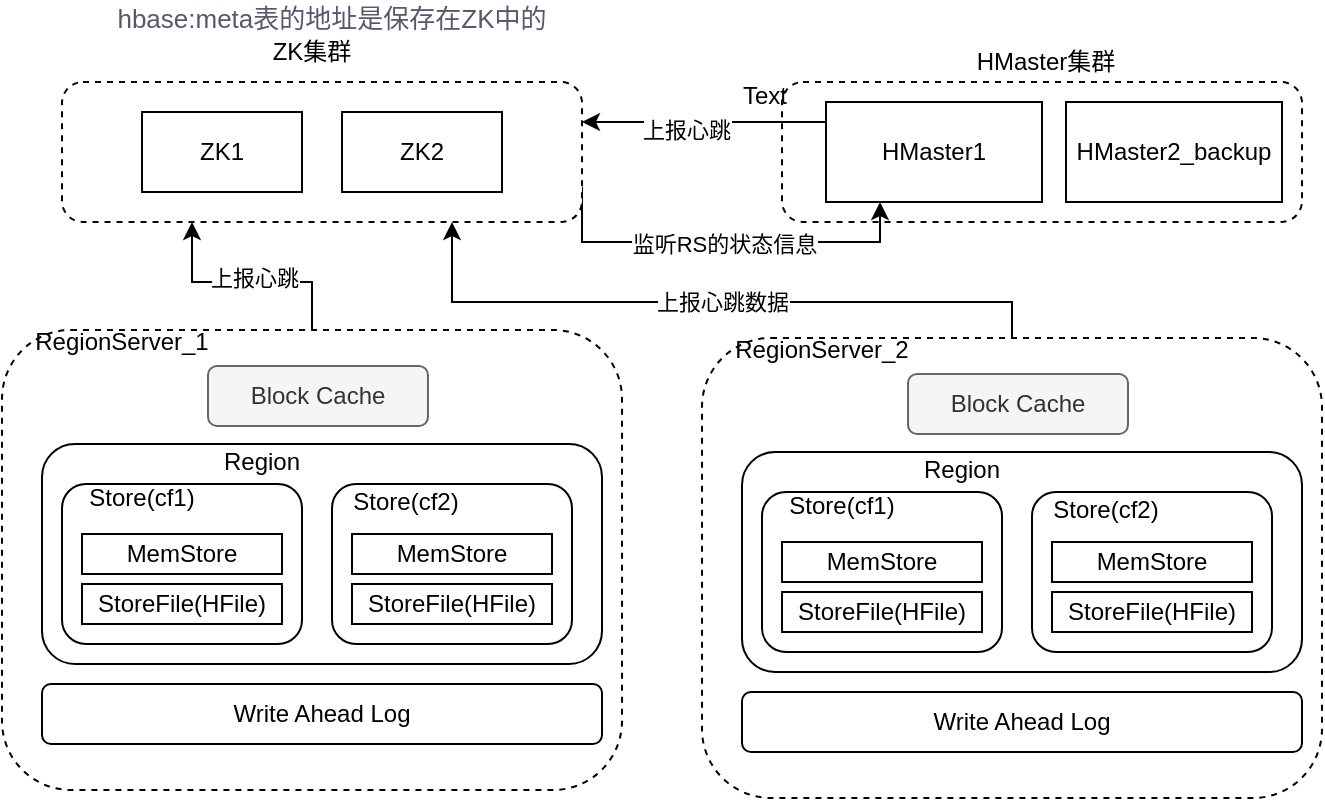 <mxfile version="13.1.1" type="github">
  <diagram id="aulxN4eOuPWsLyGqAV_t" name="Page-1">
    <mxGraphModel dx="946" dy="541" grid="1" gridSize="10" guides="1" tooltips="1" connect="1" arrows="1" fold="1" page="1" pageScale="1" pageWidth="827" pageHeight="1169" math="0" shadow="0">
      <root>
        <mxCell id="0" />
        <mxCell id="1" parent="0" />
        <mxCell id="D-ygo-tocBprTAZBaIi5-5" value="" style="rounded=1;whiteSpace=wrap;html=1;dashed=1;" parent="1" vertex="1">
          <mxGeometry x="470" y="200" width="260" height="70" as="geometry" />
        </mxCell>
        <mxCell id="D-ygo-tocBprTAZBaIi5-77" style="edgeStyle=orthogonalEdgeStyle;rounded=0;orthogonalLoop=1;jettySize=auto;html=1;exitX=1;exitY=0.75;exitDx=0;exitDy=0;entryX=0.25;entryY=1;entryDx=0;entryDy=0;" parent="1" source="D-ygo-tocBprTAZBaIi5-1" target="D-ygo-tocBprTAZBaIi5-3" edge="1">
          <mxGeometry relative="1" as="geometry">
            <Array as="points">
              <mxPoint x="370" y="280" />
              <mxPoint x="519" y="280" />
            </Array>
          </mxGeometry>
        </mxCell>
        <mxCell id="D-ygo-tocBprTAZBaIi5-79" value="监听RS的状态信息" style="edgeLabel;html=1;align=center;verticalAlign=middle;resizable=0;points=[];" parent="D-ygo-tocBprTAZBaIi5-77" vertex="1" connectable="0">
          <mxGeometry x="0.66" relative="1" as="geometry">
            <mxPoint x="-64.5" y="1" as="offset" />
          </mxGeometry>
        </mxCell>
        <mxCell id="D-ygo-tocBprTAZBaIi5-1" value="" style="rounded=1;whiteSpace=wrap;html=1;dashed=1;" parent="1" vertex="1">
          <mxGeometry x="110" y="200" width="260" height="70" as="geometry" />
        </mxCell>
        <mxCell id="r38YEO-rOw_JLl0IIFgY-1" value="ZK1" style="rounded=0;whiteSpace=wrap;html=1;" parent="1" vertex="1">
          <mxGeometry x="150" y="215" width="80" height="40" as="geometry" />
        </mxCell>
        <mxCell id="r38YEO-rOw_JLl0IIFgY-2" value="ZK2" style="rounded=0;whiteSpace=wrap;html=1;" parent="1" vertex="1">
          <mxGeometry x="250" y="215" width="80" height="40" as="geometry" />
        </mxCell>
        <mxCell id="D-ygo-tocBprTAZBaIi5-2" value="ZK集群" style="text;html=1;strokeColor=none;fillColor=none;align=center;verticalAlign=middle;whiteSpace=wrap;rounded=0;dashed=1;" parent="1" vertex="1">
          <mxGeometry x="200" y="175" width="70" height="20" as="geometry" />
        </mxCell>
        <mxCell id="D-ygo-tocBprTAZBaIi5-7" style="edgeStyle=orthogonalEdgeStyle;rounded=0;orthogonalLoop=1;jettySize=auto;html=1;exitX=0;exitY=0.5;exitDx=0;exitDy=0;" parent="1" source="D-ygo-tocBprTAZBaIi5-3" edge="1">
          <mxGeometry relative="1" as="geometry">
            <mxPoint x="370" y="220" as="targetPoint" />
            <Array as="points">
              <mxPoint x="492" y="220" />
              <mxPoint x="370" y="220" />
            </Array>
          </mxGeometry>
        </mxCell>
        <mxCell id="D-ygo-tocBprTAZBaIi5-74" value="上报心跳" style="edgeLabel;html=1;align=center;verticalAlign=middle;resizable=0;points=[];" parent="D-ygo-tocBprTAZBaIi5-7" vertex="1" connectable="0">
          <mxGeometry x="0.246" y="4" relative="1" as="geometry">
            <mxPoint as="offset" />
          </mxGeometry>
        </mxCell>
        <mxCell id="D-ygo-tocBprTAZBaIi5-3" value="HMaster1" style="rounded=0;whiteSpace=wrap;html=1;" parent="1" vertex="1">
          <mxGeometry x="492" y="210" width="108" height="50" as="geometry" />
        </mxCell>
        <mxCell id="D-ygo-tocBprTAZBaIi5-4" value="HMaster2_backup" style="rounded=0;whiteSpace=wrap;html=1;" parent="1" vertex="1">
          <mxGeometry x="612" y="210" width="108" height="50" as="geometry" />
        </mxCell>
        <mxCell id="D-ygo-tocBprTAZBaIi5-6" value="HMaster集群" style="text;html=1;strokeColor=none;fillColor=none;align=center;verticalAlign=middle;whiteSpace=wrap;rounded=0;dashed=1;" parent="1" vertex="1">
          <mxGeometry x="562" y="180" width="80" height="20" as="geometry" />
        </mxCell>
        <mxCell id="D-ygo-tocBprTAZBaIi5-71" style="edgeStyle=orthogonalEdgeStyle;rounded=0;orthogonalLoop=1;jettySize=auto;html=1;exitX=0.5;exitY=0;exitDx=0;exitDy=0;entryX=0.25;entryY=1;entryDx=0;entryDy=0;" parent="1" source="D-ygo-tocBprTAZBaIi5-8" target="D-ygo-tocBprTAZBaIi5-1" edge="1">
          <mxGeometry relative="1" as="geometry">
            <Array as="points">
              <mxPoint x="235" y="300" />
              <mxPoint x="175" y="300" />
            </Array>
          </mxGeometry>
        </mxCell>
        <mxCell id="D-ygo-tocBprTAZBaIi5-73" value="上报心跳" style="edgeLabel;html=1;align=center;verticalAlign=middle;resizable=0;points=[];" parent="D-ygo-tocBprTAZBaIi5-71" vertex="1" connectable="0">
          <mxGeometry x="-0.061" y="-2" relative="1" as="geometry">
            <mxPoint as="offset" />
          </mxGeometry>
        </mxCell>
        <mxCell id="D-ygo-tocBprTAZBaIi5-8" value="" style="rounded=1;whiteSpace=wrap;html=1;dashed=1;" parent="1" vertex="1">
          <mxGeometry x="80" y="324" width="310" height="230" as="geometry" />
        </mxCell>
        <mxCell id="D-ygo-tocBprTAZBaIi5-9" value="" style="rounded=1;whiteSpace=wrap;html=1;" parent="1" vertex="1">
          <mxGeometry x="100" y="381" width="280" height="110" as="geometry" />
        </mxCell>
        <mxCell id="D-ygo-tocBprTAZBaIi5-12" value="Region" style="text;html=1;strokeColor=none;fillColor=none;align=center;verticalAlign=middle;whiteSpace=wrap;rounded=0;" parent="1" vertex="1">
          <mxGeometry x="170" y="380" width="80" height="20" as="geometry" />
        </mxCell>
        <mxCell id="D-ygo-tocBprTAZBaIi5-13" value="RegionServer_1" style="text;html=1;strokeColor=none;fillColor=none;align=center;verticalAlign=middle;whiteSpace=wrap;rounded=0;" parent="1" vertex="1">
          <mxGeometry x="90" y="320" width="100" height="20" as="geometry" />
        </mxCell>
        <mxCell id="D-ygo-tocBprTAZBaIi5-20" value="&lt;span style=&quot;box-sizing: border-box ; color: rgb(86 , 89 , 105) ; background-color: rgb(255 , 255 , 255)&quot;&gt;&lt;font style=&quot;font-size: 13px&quot;&gt;hbase:meta表的地址是保存在ZK中的&lt;/font&gt;&lt;/span&gt;" style="text;html=1;strokeColor=none;fillColor=none;align=center;verticalAlign=middle;whiteSpace=wrap;rounded=0;" parent="1" vertex="1">
          <mxGeometry x="125" y="160" width="240" height="15" as="geometry" />
        </mxCell>
        <mxCell id="D-ygo-tocBprTAZBaIi5-21" value="" style="rounded=1;whiteSpace=wrap;html=1;" parent="1" vertex="1">
          <mxGeometry x="110" y="401" width="120" height="80" as="geometry" />
        </mxCell>
        <mxCell id="D-ygo-tocBprTAZBaIi5-10" value="StoreFile(HFile)" style="rounded=0;whiteSpace=wrap;html=1;" parent="1" vertex="1">
          <mxGeometry x="120" y="451" width="100" height="20" as="geometry" />
        </mxCell>
        <mxCell id="D-ygo-tocBprTAZBaIi5-22" value="" style="rounded=1;whiteSpace=wrap;html=1;" parent="1" vertex="1">
          <mxGeometry x="245" y="401" width="120" height="80" as="geometry" />
        </mxCell>
        <mxCell id="D-ygo-tocBprTAZBaIi5-11" value="HFile" style="rounded=0;whiteSpace=wrap;html=1;" parent="1" vertex="1">
          <mxGeometry x="260" y="451" width="60" height="20" as="geometry" />
        </mxCell>
        <mxCell id="D-ygo-tocBprTAZBaIi5-23" value="Store(cf1)" style="text;html=1;strokeColor=none;fillColor=none;align=center;verticalAlign=middle;whiteSpace=wrap;rounded=0;" parent="1" vertex="1">
          <mxGeometry x="130" y="398" width="40" height="20" as="geometry" />
        </mxCell>
        <mxCell id="D-ygo-tocBprTAZBaIi5-24" value="Store(cf2)" style="text;html=1;strokeColor=none;fillColor=none;align=center;verticalAlign=middle;whiteSpace=wrap;rounded=0;" parent="1" vertex="1">
          <mxGeometry x="262" y="400" width="40" height="20" as="geometry" />
        </mxCell>
        <mxCell id="D-ygo-tocBprTAZBaIi5-25" value="MemStore" style="rounded=1;whiteSpace=wrap;html=1;arcSize=0;" parent="1" vertex="1">
          <mxGeometry x="120" y="426" width="100" height="20" as="geometry" />
        </mxCell>
        <mxCell id="D-ygo-tocBprTAZBaIi5-39" value="StoreFile(HFile)" style="rounded=0;whiteSpace=wrap;html=1;" parent="1" vertex="1">
          <mxGeometry x="255" y="451" width="100" height="20" as="geometry" />
        </mxCell>
        <mxCell id="D-ygo-tocBprTAZBaIi5-40" value="MemStore" style="rounded=1;whiteSpace=wrap;html=1;arcSize=0;" parent="1" vertex="1">
          <mxGeometry x="255" y="426" width="100" height="20" as="geometry" />
        </mxCell>
        <mxCell id="D-ygo-tocBprTAZBaIi5-54" value="Write Ahead Log" style="rounded=1;whiteSpace=wrap;html=1;" parent="1" vertex="1">
          <mxGeometry x="100" y="501" width="280" height="30" as="geometry" />
        </mxCell>
        <mxCell id="D-ygo-tocBprTAZBaIi5-72" value="上报心跳数据" style="edgeStyle=orthogonalEdgeStyle;rounded=0;orthogonalLoop=1;jettySize=auto;html=1;exitX=0.5;exitY=0;exitDx=0;exitDy=0;entryX=0.75;entryY=1;entryDx=0;entryDy=0;" parent="1" target="D-ygo-tocBprTAZBaIi5-1" edge="1">
          <mxGeometry relative="1" as="geometry">
            <mxPoint x="585" y="340" as="sourcePoint" />
            <Array as="points">
              <mxPoint x="585" y="310" />
              <mxPoint x="305" y="310" />
            </Array>
          </mxGeometry>
        </mxCell>
        <mxCell id="D-ygo-tocBprTAZBaIi5-78" value="Text" style="text;html=1;align=center;verticalAlign=middle;resizable=0;points=[];autosize=1;" parent="1" vertex="1">
          <mxGeometry x="441" y="197" width="40" height="20" as="geometry" />
        </mxCell>
        <mxCell id="UtdwBUO21i7ymR71JKF4-1" value="Block Cache" style="rounded=1;whiteSpace=wrap;html=1;fillColor=#f5f5f5;strokeColor=#666666;fontColor=#333333;" vertex="1" parent="1">
          <mxGeometry x="183" y="342" width="110" height="30" as="geometry" />
        </mxCell>
        <mxCell id="UtdwBUO21i7ymR71JKF4-2" value="" style="rounded=1;whiteSpace=wrap;html=1;dashed=1;" vertex="1" parent="1">
          <mxGeometry x="430" y="328" width="310" height="230" as="geometry" />
        </mxCell>
        <mxCell id="UtdwBUO21i7ymR71JKF4-3" value="" style="rounded=1;whiteSpace=wrap;html=1;" vertex="1" parent="1">
          <mxGeometry x="450" y="385" width="280" height="110" as="geometry" />
        </mxCell>
        <mxCell id="UtdwBUO21i7ymR71JKF4-4" value="Region" style="text;html=1;strokeColor=none;fillColor=none;align=center;verticalAlign=middle;whiteSpace=wrap;rounded=0;" vertex="1" parent="1">
          <mxGeometry x="520" y="384" width="80" height="20" as="geometry" />
        </mxCell>
        <mxCell id="UtdwBUO21i7ymR71JKF4-5" value="RegionServer_2" style="text;html=1;strokeColor=none;fillColor=none;align=center;verticalAlign=middle;whiteSpace=wrap;rounded=0;" vertex="1" parent="1">
          <mxGeometry x="440" y="324" width="100" height="20" as="geometry" />
        </mxCell>
        <mxCell id="UtdwBUO21i7ymR71JKF4-6" value="" style="rounded=1;whiteSpace=wrap;html=1;" vertex="1" parent="1">
          <mxGeometry x="460" y="405" width="120" height="80" as="geometry" />
        </mxCell>
        <mxCell id="UtdwBUO21i7ymR71JKF4-7" value="StoreFile(HFile)" style="rounded=0;whiteSpace=wrap;html=1;" vertex="1" parent="1">
          <mxGeometry x="470" y="455" width="100" height="20" as="geometry" />
        </mxCell>
        <mxCell id="UtdwBUO21i7ymR71JKF4-8" value="" style="rounded=1;whiteSpace=wrap;html=1;" vertex="1" parent="1">
          <mxGeometry x="595" y="405" width="120" height="80" as="geometry" />
        </mxCell>
        <mxCell id="UtdwBUO21i7ymR71JKF4-9" value="HFile" style="rounded=0;whiteSpace=wrap;html=1;" vertex="1" parent="1">
          <mxGeometry x="610" y="455" width="60" height="20" as="geometry" />
        </mxCell>
        <mxCell id="UtdwBUO21i7ymR71JKF4-10" value="Store(cf1)" style="text;html=1;strokeColor=none;fillColor=none;align=center;verticalAlign=middle;whiteSpace=wrap;rounded=0;" vertex="1" parent="1">
          <mxGeometry x="480" y="402" width="40" height="20" as="geometry" />
        </mxCell>
        <mxCell id="UtdwBUO21i7ymR71JKF4-11" value="Store(cf2)" style="text;html=1;strokeColor=none;fillColor=none;align=center;verticalAlign=middle;whiteSpace=wrap;rounded=0;" vertex="1" parent="1">
          <mxGeometry x="612" y="404" width="40" height="20" as="geometry" />
        </mxCell>
        <mxCell id="UtdwBUO21i7ymR71JKF4-12" value="MemStore" style="rounded=1;whiteSpace=wrap;html=1;arcSize=0;" vertex="1" parent="1">
          <mxGeometry x="470" y="430" width="100" height="20" as="geometry" />
        </mxCell>
        <mxCell id="UtdwBUO21i7ymR71JKF4-13" value="StoreFile(HFile)" style="rounded=0;whiteSpace=wrap;html=1;" vertex="1" parent="1">
          <mxGeometry x="605" y="455" width="100" height="20" as="geometry" />
        </mxCell>
        <mxCell id="UtdwBUO21i7ymR71JKF4-14" value="MemStore" style="rounded=1;whiteSpace=wrap;html=1;arcSize=0;" vertex="1" parent="1">
          <mxGeometry x="605" y="430" width="100" height="20" as="geometry" />
        </mxCell>
        <mxCell id="UtdwBUO21i7ymR71JKF4-15" value="Write Ahead Log" style="rounded=1;whiteSpace=wrap;html=1;" vertex="1" parent="1">
          <mxGeometry x="450" y="505" width="280" height="30" as="geometry" />
        </mxCell>
        <mxCell id="UtdwBUO21i7ymR71JKF4-16" value="Block Cache" style="rounded=1;whiteSpace=wrap;html=1;fillColor=#f5f5f5;strokeColor=#666666;fontColor=#333333;" vertex="1" parent="1">
          <mxGeometry x="533" y="346" width="110" height="30" as="geometry" />
        </mxCell>
      </root>
    </mxGraphModel>
  </diagram>
</mxfile>
